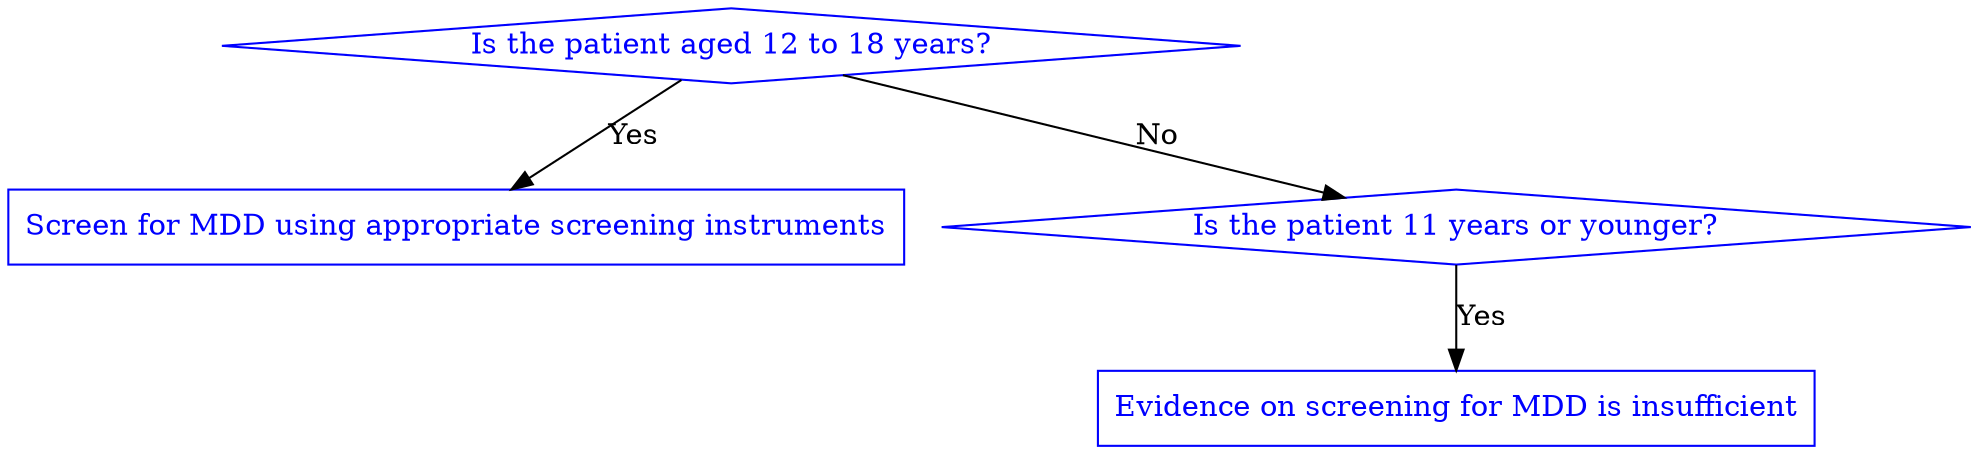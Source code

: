 digraph G {
    rankdir=TB
    node [shape=diamond, color=blue, fontcolor=blue];
    
    A [label="Is the patient aged 12 to 18 years?", shape=diamond]
    B [label="Screen for MDD using appropriate screening instruments", shape=rectangle]
    C [label="Is the patient 11 years or younger?", shape=diamond]
    D [label="Evidence on screening for MDD is insufficient", shape=rectangle]

    A -> B [label="Yes"]
    A -> C [label="No"]
    C -> D [label="Yes"]
}